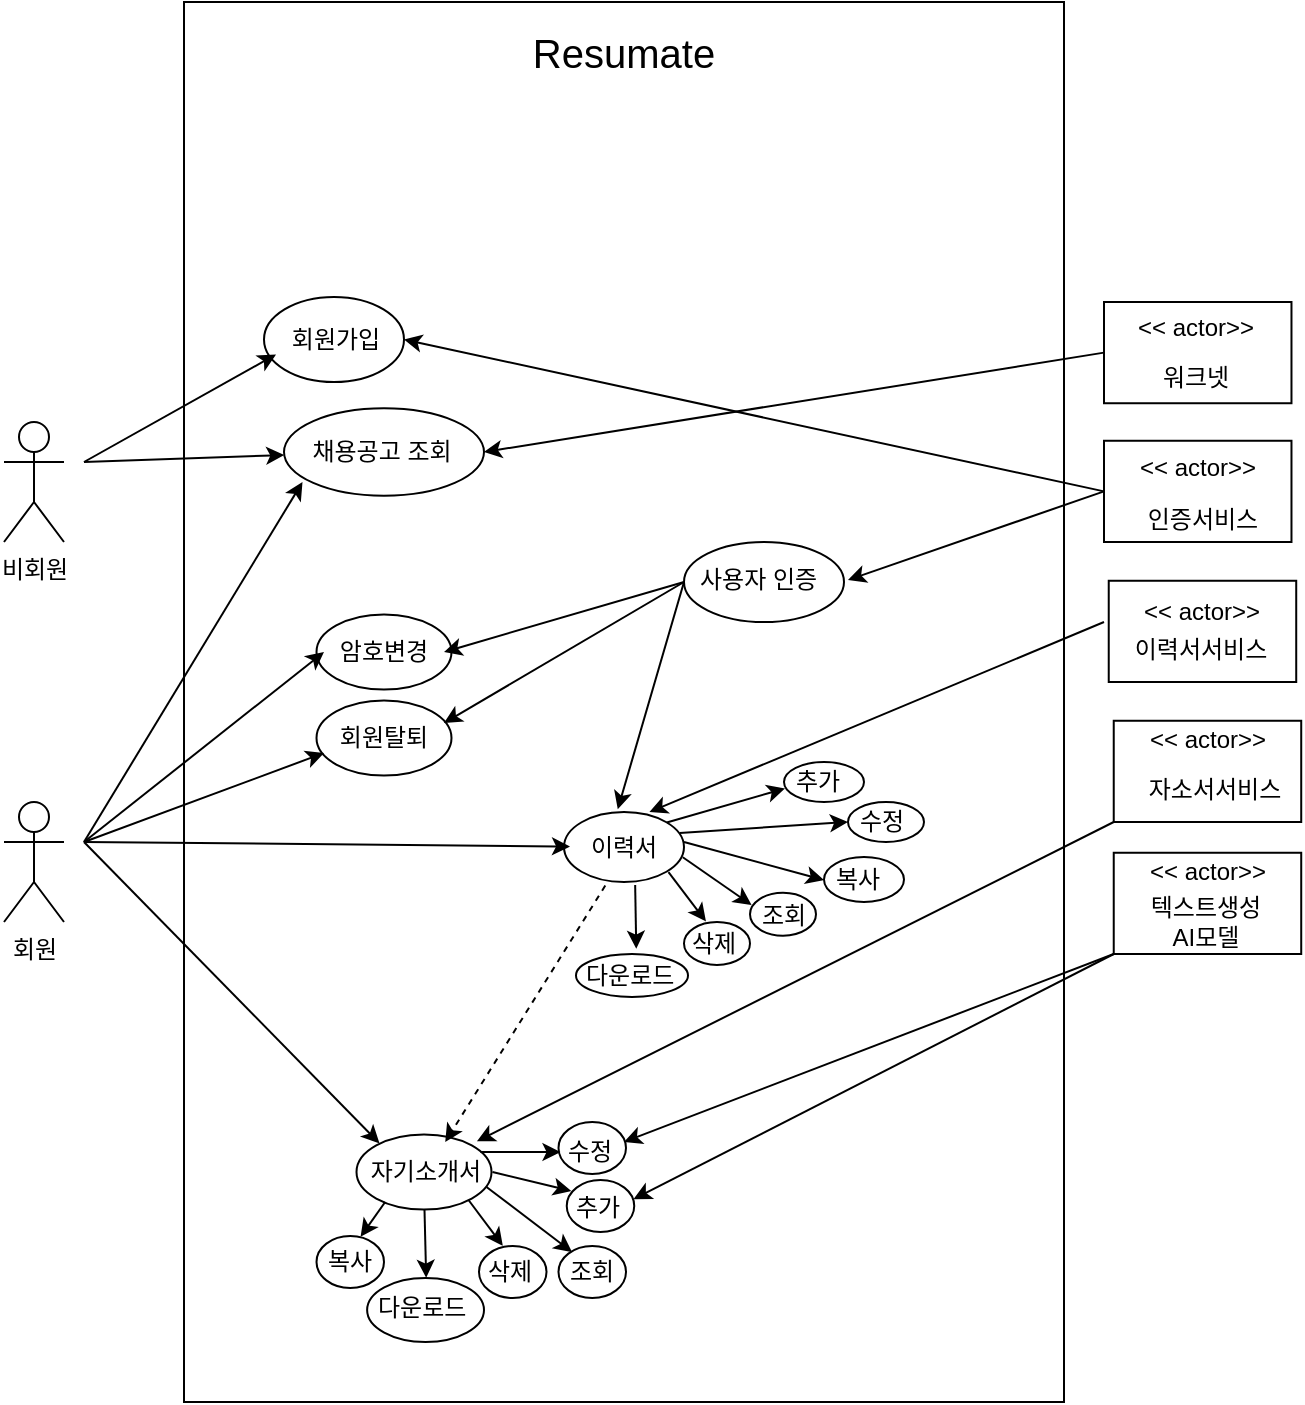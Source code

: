 <mxfile version="22.1.16" type="github">
  <diagram name="페이지-1" id="4Kzpew66DPg3UYz8mGqC">
    <mxGraphModel dx="1172" dy="1040" grid="1" gridSize="10" guides="1" tooltips="1" connect="1" arrows="1" fold="1" page="1" pageScale="1" pageWidth="827" pageHeight="1169" math="0" shadow="0">
      <root>
        <mxCell id="0" />
        <mxCell id="1" parent="0" />
        <mxCell id="-f8Y4yXEr9Oxtdk6bjGY-105" value="" style="rounded=0;whiteSpace=wrap;html=1;" vertex="1" parent="1">
          <mxGeometry x="170" y="140" width="440" height="700" as="geometry" />
        </mxCell>
        <mxCell id="-f8Y4yXEr9Oxtdk6bjGY-127" value="" style="ellipse;whiteSpace=wrap;html=1;" vertex="1" parent="1">
          <mxGeometry x="236.25" y="757" width="33.75" height="26" as="geometry" />
        </mxCell>
        <mxCell id="-f8Y4yXEr9Oxtdk6bjGY-121" value="" style="ellipse;whiteSpace=wrap;html=1;" vertex="1" parent="1">
          <mxGeometry x="261.56" y="778" width="58.44" height="32" as="geometry" />
        </mxCell>
        <mxCell id="-f8Y4yXEr9Oxtdk6bjGY-122" value="" style="ellipse;whiteSpace=wrap;html=1;" vertex="1" parent="1">
          <mxGeometry x="317.5" y="762" width="33.75" height="26" as="geometry" />
        </mxCell>
        <mxCell id="-f8Y4yXEr9Oxtdk6bjGY-123" value="" style="ellipse;whiteSpace=wrap;html=1;" vertex="1" parent="1">
          <mxGeometry x="357.25" y="762" width="33.75" height="26" as="geometry" />
        </mxCell>
        <mxCell id="-f8Y4yXEr9Oxtdk6bjGY-124" value="" style="ellipse;whiteSpace=wrap;html=1;" vertex="1" parent="1">
          <mxGeometry x="361.37" y="729" width="33.75" height="26" as="geometry" />
        </mxCell>
        <mxCell id="-f8Y4yXEr9Oxtdk6bjGY-120" value="" style="ellipse;whiteSpace=wrap;html=1;" vertex="1" parent="1">
          <mxGeometry x="357.25" y="700" width="33.75" height="26" as="geometry" />
        </mxCell>
        <mxCell id="-f8Y4yXEr9Oxtdk6bjGY-119" value="" style="ellipse;whiteSpace=wrap;html=1;" vertex="1" parent="1">
          <mxGeometry x="366" y="616.0" width="56" height="21.47" as="geometry" />
        </mxCell>
        <mxCell id="-f8Y4yXEr9Oxtdk6bjGY-118" value="" style="ellipse;whiteSpace=wrap;html=1;" vertex="1" parent="1">
          <mxGeometry x="420" y="600" width="33" height="21.47" as="geometry" />
        </mxCell>
        <mxCell id="-f8Y4yXEr9Oxtdk6bjGY-117" value="" style="ellipse;whiteSpace=wrap;html=1;" vertex="1" parent="1">
          <mxGeometry x="453" y="585.38" width="33" height="21.47" as="geometry" />
        </mxCell>
        <mxCell id="-f8Y4yXEr9Oxtdk6bjGY-116" value="" style="ellipse;whiteSpace=wrap;html=1;" vertex="1" parent="1">
          <mxGeometry x="490" y="567.5" width="40" height="22.5" as="geometry" />
        </mxCell>
        <mxCell id="-f8Y4yXEr9Oxtdk6bjGY-108" value="" style="ellipse;whiteSpace=wrap;html=1;" vertex="1" parent="1">
          <mxGeometry x="502" y="540" width="38" height="20" as="geometry" />
        </mxCell>
        <mxCell id="-f8Y4yXEr9Oxtdk6bjGY-107" value="" style="ellipse;whiteSpace=wrap;html=1;" vertex="1" parent="1">
          <mxGeometry x="470" y="520" width="40" height="20" as="geometry" />
        </mxCell>
        <mxCell id="-f8Y4yXEr9Oxtdk6bjGY-95" value="" style="rounded=0;whiteSpace=wrap;html=1;" vertex="1" parent="1">
          <mxGeometry x="634.87" y="565.38" width="93.74" height="50.62" as="geometry" />
        </mxCell>
        <mxCell id="-f8Y4yXEr9Oxtdk6bjGY-94" value="" style="rounded=0;whiteSpace=wrap;html=1;" vertex="1" parent="1">
          <mxGeometry x="634.87" y="499.38" width="93.74" height="50.62" as="geometry" />
        </mxCell>
        <mxCell id="-f8Y4yXEr9Oxtdk6bjGY-93" value="" style="rounded=0;whiteSpace=wrap;html=1;" vertex="1" parent="1">
          <mxGeometry x="632.37" y="429.38" width="93.74" height="50.62" as="geometry" />
        </mxCell>
        <mxCell id="-f8Y4yXEr9Oxtdk6bjGY-92" value="" style="rounded=0;whiteSpace=wrap;html=1;" vertex="1" parent="1">
          <mxGeometry x="630" y="359.38" width="93.74" height="50.62" as="geometry" />
        </mxCell>
        <mxCell id="-f8Y4yXEr9Oxtdk6bjGY-91" value="" style="rounded=0;whiteSpace=wrap;html=1;" vertex="1" parent="1">
          <mxGeometry x="630" y="290" width="93.74" height="50.62" as="geometry" />
        </mxCell>
        <mxCell id="-f8Y4yXEr9Oxtdk6bjGY-79" value="" style="ellipse;whiteSpace=wrap;html=1;" vertex="1" parent="1">
          <mxGeometry x="420" y="410" width="80" height="40" as="geometry" />
        </mxCell>
        <mxCell id="-f8Y4yXEr9Oxtdk6bjGY-77" value="" style="ellipse;whiteSpace=wrap;html=1;" vertex="1" parent="1">
          <mxGeometry x="256.25" y="706.25" width="67.5" height="37.5" as="geometry" />
        </mxCell>
        <mxCell id="-f8Y4yXEr9Oxtdk6bjGY-74" value="" style="ellipse;whiteSpace=wrap;html=1;" vertex="1" parent="1">
          <mxGeometry x="360" y="545" width="60" height="35" as="geometry" />
        </mxCell>
        <mxCell id="-f8Y4yXEr9Oxtdk6bjGY-73" value="" style="ellipse;whiteSpace=wrap;html=1;" vertex="1" parent="1">
          <mxGeometry x="236.25" y="489.25" width="67.5" height="37.5" as="geometry" />
        </mxCell>
        <mxCell id="-f8Y4yXEr9Oxtdk6bjGY-72" value="" style="ellipse;whiteSpace=wrap;html=1;" vertex="1" parent="1">
          <mxGeometry x="236.25" y="446.25" width="67.5" height="37.5" as="geometry" />
        </mxCell>
        <mxCell id="-f8Y4yXEr9Oxtdk6bjGY-70" value="" style="ellipse;whiteSpace=wrap;html=1;" vertex="1" parent="1">
          <mxGeometry x="220" y="343.13" width="100" height="43.75" as="geometry" />
        </mxCell>
        <mxCell id="-f8Y4yXEr9Oxtdk6bjGY-69" value="" style="ellipse;whiteSpace=wrap;html=1;" vertex="1" parent="1">
          <mxGeometry x="210" y="287.5" width="70" height="42.5" as="geometry" />
        </mxCell>
        <mxCell id="-f8Y4yXEr9Oxtdk6bjGY-3" value="회원" style="shape=umlActor;verticalLabelPosition=bottom;verticalAlign=top;html=1;outlineConnect=0;" vertex="1" parent="1">
          <mxGeometry x="80" y="540" width="30" height="60" as="geometry" />
        </mxCell>
        <mxCell id="-f8Y4yXEr9Oxtdk6bjGY-9" value="비회원" style="shape=umlActor;verticalLabelPosition=bottom;verticalAlign=top;html=1;outlineConnect=0;" vertex="1" parent="1">
          <mxGeometry x="80" y="350" width="30" height="60" as="geometry" />
        </mxCell>
        <mxCell id="-f8Y4yXEr9Oxtdk6bjGY-10" value="&lt;font style=&quot;font-size: 20px;&quot;&gt;Resumate&lt;/font&gt;" style="text;html=1;strokeColor=none;fillColor=none;align=center;verticalAlign=middle;whiteSpace=wrap;rounded=0;" vertex="1" parent="1">
          <mxGeometry x="340" y="150" width="100" height="30" as="geometry" />
        </mxCell>
        <mxCell id="-f8Y4yXEr9Oxtdk6bjGY-13" value="" style="endArrow=classic;html=1;rounded=0;entryX=0;entryY=0.75;entryDx=0;entryDy=0;" edge="1" parent="1" target="-f8Y4yXEr9Oxtdk6bjGY-15">
          <mxGeometry width="50" height="50" relative="1" as="geometry">
            <mxPoint x="120" y="370" as="sourcePoint" />
            <mxPoint x="211" y="320" as="targetPoint" />
          </mxGeometry>
        </mxCell>
        <mxCell id="-f8Y4yXEr9Oxtdk6bjGY-15" value="회원가입" style="text;html=1;strokeColor=none;fillColor=none;align=center;verticalAlign=middle;whiteSpace=wrap;rounded=0;" vertex="1" parent="1">
          <mxGeometry x="216" y="293.75" width="60" height="30" as="geometry" />
        </mxCell>
        <mxCell id="-f8Y4yXEr9Oxtdk6bjGY-16" value="채용공고 조회" style="text;html=1;strokeColor=none;fillColor=none;align=center;verticalAlign=middle;whiteSpace=wrap;rounded=0;" vertex="1" parent="1">
          <mxGeometry x="229.25" y="350" width="80" height="30" as="geometry" />
        </mxCell>
        <mxCell id="-f8Y4yXEr9Oxtdk6bjGY-17" value="암호변경" style="text;html=1;strokeColor=none;fillColor=none;align=center;verticalAlign=middle;whiteSpace=wrap;rounded=0;" vertex="1" parent="1">
          <mxGeometry x="240" y="450" width="60" height="30" as="geometry" />
        </mxCell>
        <mxCell id="-f8Y4yXEr9Oxtdk6bjGY-18" value="회원탈퇴" style="text;html=1;strokeColor=none;fillColor=none;align=center;verticalAlign=middle;whiteSpace=wrap;rounded=0;" vertex="1" parent="1">
          <mxGeometry x="240" y="493" width="60" height="30" as="geometry" />
        </mxCell>
        <mxCell id="-f8Y4yXEr9Oxtdk6bjGY-20" value="" style="endArrow=classic;html=1;rounded=0;" edge="1" parent="1" target="-f8Y4yXEr9Oxtdk6bjGY-70">
          <mxGeometry width="50" height="50" relative="1" as="geometry">
            <mxPoint x="120" y="370" as="sourcePoint" />
            <mxPoint x="170" y="370" as="targetPoint" />
          </mxGeometry>
        </mxCell>
        <mxCell id="-f8Y4yXEr9Oxtdk6bjGY-21" value="" style="endArrow=classic;html=1;rounded=0;entryX=0;entryY=1;entryDx=0;entryDy=0;" edge="1" parent="1" target="-f8Y4yXEr9Oxtdk6bjGY-16">
          <mxGeometry width="50" height="50" relative="1" as="geometry">
            <mxPoint x="120" y="560" as="sourcePoint" />
            <mxPoint x="213.6" y="380" as="targetPoint" />
          </mxGeometry>
        </mxCell>
        <mxCell id="-f8Y4yXEr9Oxtdk6bjGY-22" value="" style="endArrow=classic;html=1;rounded=0;entryX=0;entryY=0.5;entryDx=0;entryDy=0;" edge="1" parent="1" target="-f8Y4yXEr9Oxtdk6bjGY-17">
          <mxGeometry width="50" height="50" relative="1" as="geometry">
            <mxPoint x="120" y="560" as="sourcePoint" />
            <mxPoint x="180" y="510" as="targetPoint" />
          </mxGeometry>
        </mxCell>
        <mxCell id="-f8Y4yXEr9Oxtdk6bjGY-23" value="" style="endArrow=classic;html=1;rounded=0;entryX=0;entryY=0.75;entryDx=0;entryDy=0;" edge="1" parent="1" target="-f8Y4yXEr9Oxtdk6bjGY-18">
          <mxGeometry width="50" height="50" relative="1" as="geometry">
            <mxPoint x="120" y="560" as="sourcePoint" />
            <mxPoint x="240" y="510" as="targetPoint" />
          </mxGeometry>
        </mxCell>
        <mxCell id="-f8Y4yXEr9Oxtdk6bjGY-24" value="" style="endArrow=classic;html=1;rounded=0;" edge="1" parent="1" target="-f8Y4yXEr9Oxtdk6bjGY-25">
          <mxGeometry width="50" height="50" relative="1" as="geometry">
            <mxPoint x="120" y="560" as="sourcePoint" />
            <mxPoint x="330" y="470" as="targetPoint" />
          </mxGeometry>
        </mxCell>
        <mxCell id="-f8Y4yXEr9Oxtdk6bjGY-25" value="이력서" style="text;html=1;strokeColor=none;fillColor=none;align=center;verticalAlign=middle;whiteSpace=wrap;rounded=0;" vertex="1" parent="1">
          <mxGeometry x="363" y="550" width="54" height="25" as="geometry" />
        </mxCell>
        <mxCell id="-f8Y4yXEr9Oxtdk6bjGY-26" value="" style="endArrow=classic;html=1;rounded=0;entryX=0.164;entryY=0.022;entryDx=0;entryDy=0;entryPerimeter=0;" edge="1" parent="1" target="-f8Y4yXEr9Oxtdk6bjGY-27">
          <mxGeometry width="50" height="50" relative="1" as="geometry">
            <mxPoint x="120" y="560" as="sourcePoint" />
            <mxPoint x="170" y="595" as="targetPoint" />
          </mxGeometry>
        </mxCell>
        <mxCell id="-f8Y4yXEr9Oxtdk6bjGY-27" value="자기소개서" style="text;html=1;strokeColor=none;fillColor=none;align=center;verticalAlign=middle;whiteSpace=wrap;rounded=0;" vertex="1" parent="1">
          <mxGeometry x="256.25" y="710" width="70" height="30" as="geometry" />
        </mxCell>
        <mxCell id="-f8Y4yXEr9Oxtdk6bjGY-28" value="" style="endArrow=classic;html=1;rounded=0;exitX=0.896;exitY=0.011;exitDx=0;exitDy=0;exitPerimeter=0;entryX=0.013;entryY=0.66;entryDx=0;entryDy=0;entryPerimeter=0;" edge="1" parent="1" source="-f8Y4yXEr9Oxtdk6bjGY-25" target="-f8Y4yXEr9Oxtdk6bjGY-30">
          <mxGeometry width="50" height="50" relative="1" as="geometry">
            <mxPoint x="400" y="550" as="sourcePoint" />
            <mxPoint x="420" y="530" as="targetPoint" />
          </mxGeometry>
        </mxCell>
        <mxCell id="-f8Y4yXEr9Oxtdk6bjGY-30" value="추가" style="text;strokeColor=none;fillColor=none;align=left;verticalAlign=middle;spacingLeft=4;spacingRight=4;overflow=hidden;points=[[0,0.5],[1,0.5]];portConstraint=eastwest;rotatable=0;whiteSpace=wrap;html=1;" vertex="1" parent="1">
          <mxGeometry x="470" y="520" width="40" height="20" as="geometry" />
        </mxCell>
        <mxCell id="-f8Y4yXEr9Oxtdk6bjGY-31" value="" style="endArrow=classic;html=1;rounded=0;entryX=0;entryY=0.5;entryDx=0;entryDy=0;exitX=0.964;exitY=0.299;exitDx=0;exitDy=0;exitPerimeter=0;" edge="1" parent="1" source="-f8Y4yXEr9Oxtdk6bjGY-74" target="-f8Y4yXEr9Oxtdk6bjGY-32">
          <mxGeometry width="50" height="50" relative="1" as="geometry">
            <mxPoint x="418" y="554" as="sourcePoint" />
            <mxPoint x="470" y="500" as="targetPoint" />
          </mxGeometry>
        </mxCell>
        <mxCell id="-f8Y4yXEr9Oxtdk6bjGY-32" value="수정" style="text;strokeColor=none;fillColor=none;align=left;verticalAlign=middle;spacingLeft=4;spacingRight=4;overflow=hidden;points=[[0,0.5],[1,0.5]];portConstraint=eastwest;rotatable=0;whiteSpace=wrap;html=1;" vertex="1" parent="1">
          <mxGeometry x="502" y="540" width="38" height="20" as="geometry" />
        </mxCell>
        <mxCell id="-f8Y4yXEr9Oxtdk6bjGY-33" value="" style="endArrow=classic;html=1;rounded=0;entryX=0;entryY=0.5;entryDx=0;entryDy=0;" edge="1" parent="1" target="-f8Y4yXEr9Oxtdk6bjGY-34">
          <mxGeometry width="50" height="50" relative="1" as="geometry">
            <mxPoint x="420" y="560" as="sourcePoint" />
            <mxPoint x="485" y="515" as="targetPoint" />
          </mxGeometry>
        </mxCell>
        <mxCell id="-f8Y4yXEr9Oxtdk6bjGY-34" value="복사" style="text;strokeColor=none;fillColor=none;align=left;verticalAlign=middle;spacingLeft=4;spacingRight=4;overflow=hidden;points=[[0,0.5],[1,0.5]];portConstraint=eastwest;rotatable=0;whiteSpace=wrap;html=1;" vertex="1" parent="1">
          <mxGeometry x="490" y="568" width="40" height="22" as="geometry" />
        </mxCell>
        <mxCell id="-f8Y4yXEr9Oxtdk6bjGY-40" value="" style="endArrow=classic;html=1;rounded=0;exitX=0.99;exitY=0.646;exitDx=0;exitDy=0;exitPerimeter=0;entryX=-0.061;entryY=0.232;entryDx=0;entryDy=0;entryPerimeter=0;" edge="1" parent="1" source="-f8Y4yXEr9Oxtdk6bjGY-74" target="-f8Y4yXEr9Oxtdk6bjGY-41">
          <mxGeometry width="50" height="50" relative="1" as="geometry">
            <mxPoint x="423.88" y="565.66" as="sourcePoint" />
            <mxPoint x="450" y="580" as="targetPoint" />
          </mxGeometry>
        </mxCell>
        <mxCell id="-f8Y4yXEr9Oxtdk6bjGY-41" value="조회" style="text;html=1;strokeColor=none;fillColor=none;align=center;verticalAlign=middle;whiteSpace=wrap;rounded=0;" vertex="1" parent="1">
          <mxGeometry x="455.5" y="586.85" width="28" height="20" as="geometry" />
        </mxCell>
        <mxCell id="-f8Y4yXEr9Oxtdk6bjGY-42" value="" style="endArrow=classic;html=1;rounded=0;exitX=0.912;exitY=1.001;exitDx=0;exitDy=0;exitPerimeter=0;entryX=0.371;entryY=0.133;entryDx=0;entryDy=0;entryPerimeter=0;" edge="1" parent="1" source="-f8Y4yXEr9Oxtdk6bjGY-25" target="-f8Y4yXEr9Oxtdk6bjGY-43">
          <mxGeometry width="50" height="50" relative="1" as="geometry">
            <mxPoint x="330" y="590" as="sourcePoint" />
            <mxPoint x="380" y="540" as="targetPoint" />
          </mxGeometry>
        </mxCell>
        <mxCell id="-f8Y4yXEr9Oxtdk6bjGY-43" value="삭제" style="text;strokeColor=none;fillColor=none;align=left;verticalAlign=middle;spacingLeft=4;spacingRight=4;overflow=hidden;points=[[0,0.5],[1,0.5]];portConstraint=eastwest;rotatable=0;whiteSpace=wrap;html=1;" vertex="1" parent="1">
          <mxGeometry x="418" y="595.73" width="35" height="30" as="geometry" />
        </mxCell>
        <mxCell id="-f8Y4yXEr9Oxtdk6bjGY-44" value="" style="endArrow=classic;html=1;rounded=0;exitX=0.593;exitY=1.044;exitDx=0;exitDy=0;exitPerimeter=0;entryX=0.479;entryY=0.049;entryDx=0;entryDy=0;entryPerimeter=0;" edge="1" parent="1" source="-f8Y4yXEr9Oxtdk6bjGY-74" target="-f8Y4yXEr9Oxtdk6bjGY-45">
          <mxGeometry width="50" height="50" relative="1" as="geometry">
            <mxPoint x="402.09" y="578.825" as="sourcePoint" />
            <mxPoint x="408" y="599" as="targetPoint" />
          </mxGeometry>
        </mxCell>
        <mxCell id="-f8Y4yXEr9Oxtdk6bjGY-45" value="다운로드" style="text;strokeColor=none;fillColor=none;align=left;verticalAlign=middle;spacingLeft=4;spacingRight=4;overflow=hidden;points=[[0,0.5],[1,0.5]];portConstraint=eastwest;rotatable=0;whiteSpace=wrap;html=1;" vertex="1" parent="1">
          <mxGeometry x="365" y="611.85" width="65" height="30.38" as="geometry" />
        </mxCell>
        <mxCell id="-f8Y4yXEr9Oxtdk6bjGY-46" value="" style="endArrow=classic;html=1;rounded=0;exitX=0.344;exitY=1.051;exitDx=0;exitDy=0;dashed=1;exitPerimeter=0;" edge="1" parent="1" source="-f8Y4yXEr9Oxtdk6bjGY-74" target="-f8Y4yXEr9Oxtdk6bjGY-27">
          <mxGeometry width="50" height="50" relative="1" as="geometry">
            <mxPoint x="330" y="590" as="sourcePoint" />
            <mxPoint x="380" y="540" as="targetPoint" />
          </mxGeometry>
        </mxCell>
        <mxCell id="-f8Y4yXEr9Oxtdk6bjGY-48" value="" style="endArrow=classic;html=1;rounded=0;entryX=0.551;entryY=0.08;entryDx=0;entryDy=0;entryPerimeter=0;" edge="1" parent="1" target="-f8Y4yXEr9Oxtdk6bjGY-49">
          <mxGeometry width="50" height="50" relative="1" as="geometry">
            <mxPoint x="270.583" y="740" as="sourcePoint" />
            <mxPoint x="258.917" y="755" as="targetPoint" />
          </mxGeometry>
        </mxCell>
        <mxCell id="-f8Y4yXEr9Oxtdk6bjGY-49" value="복사" style="text;strokeColor=none;fillColor=none;align=left;verticalAlign=middle;spacingLeft=4;spacingRight=4;overflow=hidden;points=[[0,0.5],[1,0.5]];portConstraint=eastwest;rotatable=0;whiteSpace=wrap;html=1;" vertex="1" parent="1">
          <mxGeometry x="236.25" y="755" width="40" height="30" as="geometry" />
        </mxCell>
        <mxCell id="-f8Y4yXEr9Oxtdk6bjGY-50" value="" style="endArrow=classic;html=1;rounded=0;exitX=0.857;exitY=0.167;exitDx=0;exitDy=0;exitPerimeter=0;" edge="1" parent="1">
          <mxGeometry width="50" height="50" relative="1" as="geometry">
            <mxPoint x="318.24" y="715.01" as="sourcePoint" />
            <mxPoint x="358.25" y="715.003" as="targetPoint" />
          </mxGeometry>
        </mxCell>
        <mxCell id="-f8Y4yXEr9Oxtdk6bjGY-51" value="수정" style="text;strokeColor=none;fillColor=none;align=left;verticalAlign=middle;spacingLeft=4;spacingRight=4;overflow=hidden;points=[[0,0.5],[1,0.5]];portConstraint=eastwest;rotatable=0;whiteSpace=wrap;html=1;" vertex="1" parent="1">
          <mxGeometry x="356.25" y="700" width="40" height="30" as="geometry" />
        </mxCell>
        <mxCell id="-f8Y4yXEr9Oxtdk6bjGY-52" value="" style="endArrow=classic;html=1;rounded=0;entryX=0.15;entryY=0.267;entryDx=0;entryDy=0;entryPerimeter=0;exitX=1;exitY=0.5;exitDx=0;exitDy=0;" edge="1" parent="1">
          <mxGeometry width="50" height="50" relative="1" as="geometry">
            <mxPoint x="324.25" y="725" as="sourcePoint" />
            <mxPoint x="363.65" y="734.476" as="targetPoint" />
          </mxGeometry>
        </mxCell>
        <mxCell id="-f8Y4yXEr9Oxtdk6bjGY-53" value="추가" style="text;strokeColor=none;fillColor=none;align=left;verticalAlign=middle;spacingLeft=4;spacingRight=4;overflow=hidden;points=[[0,0.5],[1,0.5]];portConstraint=eastwest;rotatable=0;whiteSpace=wrap;html=1;" vertex="1" parent="1">
          <mxGeometry x="360.25" y="729" width="36" height="28" as="geometry" />
        </mxCell>
        <mxCell id="-f8Y4yXEr9Oxtdk6bjGY-54" value="" style="endArrow=classic;html=1;rounded=0;exitX=1;exitY=0.75;exitDx=0;exitDy=0;entryX=0.25;entryY=0;entryDx=0;entryDy=0;" edge="1" parent="1" target="-f8Y4yXEr9Oxtdk6bjGY-55">
          <mxGeometry width="50" height="50" relative="1" as="geometry">
            <mxPoint x="321.25" y="732.5" as="sourcePoint" />
            <mxPoint x="360" y="760" as="targetPoint" />
          </mxGeometry>
        </mxCell>
        <mxCell id="-f8Y4yXEr9Oxtdk6bjGY-55" value="조회" style="text;html=1;strokeColor=none;fillColor=none;align=center;verticalAlign=middle;whiteSpace=wrap;rounded=0;" vertex="1" parent="1">
          <mxGeometry x="354" y="765" width="40" height="20" as="geometry" />
        </mxCell>
        <mxCell id="-f8Y4yXEr9Oxtdk6bjGY-56" value="" style="endArrow=classic;html=1;rounded=0;entryX=0.376;entryY=0.064;entryDx=0;entryDy=0;entryPerimeter=0;" edge="1" parent="1" target="-f8Y4yXEr9Oxtdk6bjGY-57">
          <mxGeometry width="50" height="50" relative="1" as="geometry">
            <mxPoint x="312.25" y="739" as="sourcePoint" />
            <mxPoint x="325.263" y="762" as="targetPoint" />
          </mxGeometry>
        </mxCell>
        <mxCell id="-f8Y4yXEr9Oxtdk6bjGY-57" value="삭제" style="text;strokeColor=none;fillColor=none;align=left;verticalAlign=middle;spacingLeft=4;spacingRight=4;overflow=hidden;points=[[0,0.5],[1,0.5]];portConstraint=eastwest;rotatable=0;whiteSpace=wrap;html=1;" vertex="1" parent="1">
          <mxGeometry x="316.25" y="760" width="35" height="30" as="geometry" />
        </mxCell>
        <mxCell id="-f8Y4yXEr9Oxtdk6bjGY-58" value="" style="endArrow=classic;html=1;rounded=0;entryX=0.508;entryY=-0.005;entryDx=0;entryDy=0;entryPerimeter=0;exitX=0.5;exitY=1;exitDx=0;exitDy=0;" edge="1" parent="1" target="-f8Y4yXEr9Oxtdk6bjGY-59">
          <mxGeometry width="50" height="50" relative="1" as="geometry">
            <mxPoint x="290.25" y="744" as="sourcePoint" />
            <mxPoint x="291.385" y="771.49" as="targetPoint" />
          </mxGeometry>
        </mxCell>
        <mxCell id="-f8Y4yXEr9Oxtdk6bjGY-59" value="다운로드" style="text;strokeColor=none;fillColor=none;align=left;verticalAlign=middle;spacingLeft=4;spacingRight=4;overflow=hidden;points=[[0,0.5],[1,0.5]];portConstraint=eastwest;rotatable=0;whiteSpace=wrap;html=1;" vertex="1" parent="1">
          <mxGeometry x="261.25" y="778" width="58.75" height="30" as="geometry" />
        </mxCell>
        <mxCell id="-f8Y4yXEr9Oxtdk6bjGY-61" value="사용자 인증" style="text;strokeColor=none;fillColor=none;align=left;verticalAlign=middle;spacingLeft=4;spacingRight=4;overflow=hidden;points=[[0,0.5],[1,0.5]];portConstraint=eastwest;rotatable=0;whiteSpace=wrap;html=1;" vertex="1" parent="1">
          <mxGeometry x="422" y="414" width="80" height="30" as="geometry" />
        </mxCell>
        <mxCell id="-f8Y4yXEr9Oxtdk6bjGY-62" value="" style="endArrow=classic;html=1;rounded=0;entryX=1;entryY=0.5;entryDx=0;entryDy=0;" edge="1" parent="1" target="-f8Y4yXEr9Oxtdk6bjGY-17">
          <mxGeometry width="50" height="50" relative="1" as="geometry">
            <mxPoint x="420" y="430" as="sourcePoint" />
            <mxPoint x="490" y="490" as="targetPoint" />
          </mxGeometry>
        </mxCell>
        <mxCell id="-f8Y4yXEr9Oxtdk6bjGY-63" value="" style="endArrow=classic;html=1;rounded=0;exitX=0;exitY=0.5;exitDx=0;exitDy=0;entryX=1;entryY=0.25;entryDx=0;entryDy=0;" edge="1" parent="1" source="-f8Y4yXEr9Oxtdk6bjGY-79" target="-f8Y4yXEr9Oxtdk6bjGY-18">
          <mxGeometry width="50" height="50" relative="1" as="geometry">
            <mxPoint x="410" y="500" as="sourcePoint" />
            <mxPoint x="460" y="450" as="targetPoint" />
          </mxGeometry>
        </mxCell>
        <mxCell id="-f8Y4yXEr9Oxtdk6bjGY-64" value="" style="endArrow=classic;html=1;rounded=0;entryX=0.448;entryY=-0.04;entryDx=0;entryDy=0;entryPerimeter=0;" edge="1" parent="1" target="-f8Y4yXEr9Oxtdk6bjGY-74">
          <mxGeometry width="50" height="50" relative="1" as="geometry">
            <mxPoint x="420" y="430" as="sourcePoint" />
            <mxPoint x="390" y="540" as="targetPoint" />
          </mxGeometry>
        </mxCell>
        <mxCell id="-f8Y4yXEr9Oxtdk6bjGY-81" value="&amp;lt;&amp;lt; actor&amp;gt;&amp;gt;" style="text;html=1;align=center;verticalAlign=middle;whiteSpace=wrap;rounded=0;" vertex="1" parent="1">
          <mxGeometry x="641.24" y="287.5" width="70" height="30" as="geometry" />
        </mxCell>
        <mxCell id="-f8Y4yXEr9Oxtdk6bjGY-82" value="워크넷" style="text;html=1;align=center;verticalAlign=middle;whiteSpace=wrap;rounded=0;" vertex="1" parent="1">
          <mxGeometry x="646.24" y="313.13" width="60" height="30" as="geometry" />
        </mxCell>
        <mxCell id="-f8Y4yXEr9Oxtdk6bjGY-83" value="&amp;lt;&amp;lt; actor&amp;gt;&amp;gt;" style="text;html=1;strokeColor=none;fillColor=none;align=center;verticalAlign=middle;whiteSpace=wrap;rounded=0;" vertex="1" parent="1">
          <mxGeometry x="641.74" y="358.37" width="70" height="30" as="geometry" />
        </mxCell>
        <mxCell id="-f8Y4yXEr9Oxtdk6bjGY-84" value="인증서비스" style="text;html=1;strokeColor=none;fillColor=none;align=center;verticalAlign=middle;whiteSpace=wrap;rounded=0;" vertex="1" parent="1">
          <mxGeometry x="646.74" y="384" width="65" height="30" as="geometry" />
        </mxCell>
        <mxCell id="-f8Y4yXEr9Oxtdk6bjGY-85" value="&amp;lt;&amp;lt; actor&amp;gt;&amp;gt;" style="text;html=1;strokeColor=none;fillColor=none;align=center;verticalAlign=middle;whiteSpace=wrap;rounded=0;" vertex="1" parent="1">
          <mxGeometry x="644.24" y="429.69" width="70" height="30" as="geometry" />
        </mxCell>
        <mxCell id="-f8Y4yXEr9Oxtdk6bjGY-86" value="이력서서비스" style="text;html=1;strokeColor=none;fillColor=none;align=center;verticalAlign=middle;whiteSpace=wrap;rounded=0;" vertex="1" parent="1">
          <mxGeometry x="637.24" y="449.32" width="82.5" height="30" as="geometry" />
        </mxCell>
        <mxCell id="-f8Y4yXEr9Oxtdk6bjGY-87" value="&amp;lt;&amp;lt; actor&amp;gt;&amp;gt;" style="text;html=1;strokeColor=none;fillColor=none;align=center;verticalAlign=middle;whiteSpace=wrap;rounded=0;" vertex="1" parent="1">
          <mxGeometry x="646.74" y="494.38" width="70" height="30" as="geometry" />
        </mxCell>
        <mxCell id="-f8Y4yXEr9Oxtdk6bjGY-88" value="자소서서비스" style="text;html=1;strokeColor=none;fillColor=none;align=center;verticalAlign=middle;whiteSpace=wrap;rounded=0;" vertex="1" parent="1">
          <mxGeometry x="643.74" y="519.38" width="82.5" height="30" as="geometry" />
        </mxCell>
        <mxCell id="-f8Y4yXEr9Oxtdk6bjGY-89" value="&amp;lt;&amp;lt; actor&amp;gt;&amp;gt;" style="text;html=1;strokeColor=none;fillColor=none;align=center;verticalAlign=middle;whiteSpace=wrap;rounded=0;" vertex="1" parent="1">
          <mxGeometry x="647.49" y="560.38" width="70" height="30" as="geometry" />
        </mxCell>
        <mxCell id="-f8Y4yXEr9Oxtdk6bjGY-90" value="텍스트생성&lt;br&gt;AI모델" style="text;html=1;strokeColor=none;fillColor=none;align=center;verticalAlign=middle;whiteSpace=wrap;rounded=0;" vertex="1" parent="1">
          <mxGeometry x="641.99" y="585.38" width="77.5" height="30" as="geometry" />
        </mxCell>
        <mxCell id="-f8Y4yXEr9Oxtdk6bjGY-96" value="" style="endArrow=classic;html=1;rounded=0;exitX=0;exitY=0.5;exitDx=0;exitDy=0;entryX=1;entryY=0.5;entryDx=0;entryDy=0;" edge="1" parent="1" source="-f8Y4yXEr9Oxtdk6bjGY-92" target="-f8Y4yXEr9Oxtdk6bjGY-61">
          <mxGeometry width="50" height="50" relative="1" as="geometry">
            <mxPoint x="300" y="530" as="sourcePoint" />
            <mxPoint x="350" y="480" as="targetPoint" />
          </mxGeometry>
        </mxCell>
        <mxCell id="-f8Y4yXEr9Oxtdk6bjGY-97" value="" style="endArrow=classic;html=1;rounded=0;entryX=1;entryY=0.5;entryDx=0;entryDy=0;exitX=0;exitY=0.5;exitDx=0;exitDy=0;" edge="1" parent="1" source="-f8Y4yXEr9Oxtdk6bjGY-92" target="-f8Y4yXEr9Oxtdk6bjGY-69">
          <mxGeometry width="50" height="50" relative="1" as="geometry">
            <mxPoint x="300" y="530" as="sourcePoint" />
            <mxPoint x="350" y="480" as="targetPoint" />
          </mxGeometry>
        </mxCell>
        <mxCell id="-f8Y4yXEr9Oxtdk6bjGY-98" value="" style="endArrow=classic;html=1;rounded=0;entryX=1;entryY=0.5;entryDx=0;entryDy=0;exitX=0;exitY=0.5;exitDx=0;exitDy=0;" edge="1" parent="1" source="-f8Y4yXEr9Oxtdk6bjGY-91" target="-f8Y4yXEr9Oxtdk6bjGY-70">
          <mxGeometry width="50" height="50" relative="1" as="geometry">
            <mxPoint x="300" y="530" as="sourcePoint" />
            <mxPoint x="350" y="480" as="targetPoint" />
          </mxGeometry>
        </mxCell>
        <mxCell id="-f8Y4yXEr9Oxtdk6bjGY-99" value="" style="endArrow=classic;html=1;rounded=0;entryX=0.712;entryY=0.001;entryDx=0;entryDy=0;entryPerimeter=0;" edge="1" parent="1" target="-f8Y4yXEr9Oxtdk6bjGY-74">
          <mxGeometry width="50" height="50" relative="1" as="geometry">
            <mxPoint x="630" y="450" as="sourcePoint" />
            <mxPoint x="400" y="540" as="targetPoint" />
          </mxGeometry>
        </mxCell>
        <mxCell id="-f8Y4yXEr9Oxtdk6bjGY-102" value="" style="endArrow=classic;html=1;rounded=0;entryX=0.86;entryY=-0.011;entryDx=0;entryDy=0;entryPerimeter=0;exitX=0;exitY=1;exitDx=0;exitDy=0;" edge="1" parent="1" source="-f8Y4yXEr9Oxtdk6bjGY-94" target="-f8Y4yXEr9Oxtdk6bjGY-27">
          <mxGeometry width="50" height="50" relative="1" as="geometry">
            <mxPoint x="440" y="490" as="sourcePoint" />
            <mxPoint x="490" y="440" as="targetPoint" />
          </mxGeometry>
        </mxCell>
        <mxCell id="-f8Y4yXEr9Oxtdk6bjGY-103" value="" style="endArrow=classic;html=1;rounded=0;entryX=0.959;entryY=0.342;entryDx=0;entryDy=0;exitX=0;exitY=1;exitDx=0;exitDy=0;entryPerimeter=0;" edge="1" parent="1" source="-f8Y4yXEr9Oxtdk6bjGY-95" target="-f8Y4yXEr9Oxtdk6bjGY-53">
          <mxGeometry width="50" height="50" relative="1" as="geometry">
            <mxPoint x="500" y="710" as="sourcePoint" />
            <mxPoint x="550" y="660" as="targetPoint" />
          </mxGeometry>
        </mxCell>
        <mxCell id="-f8Y4yXEr9Oxtdk6bjGY-104" value="" style="endArrow=classic;html=1;rounded=0;exitX=0;exitY=1;exitDx=0;exitDy=0;" edge="1" parent="1" source="-f8Y4yXEr9Oxtdk6bjGY-95">
          <mxGeometry width="50" height="50" relative="1" as="geometry">
            <mxPoint x="410" y="630" as="sourcePoint" />
            <mxPoint x="390" y="710" as="targetPoint" />
          </mxGeometry>
        </mxCell>
      </root>
    </mxGraphModel>
  </diagram>
</mxfile>
